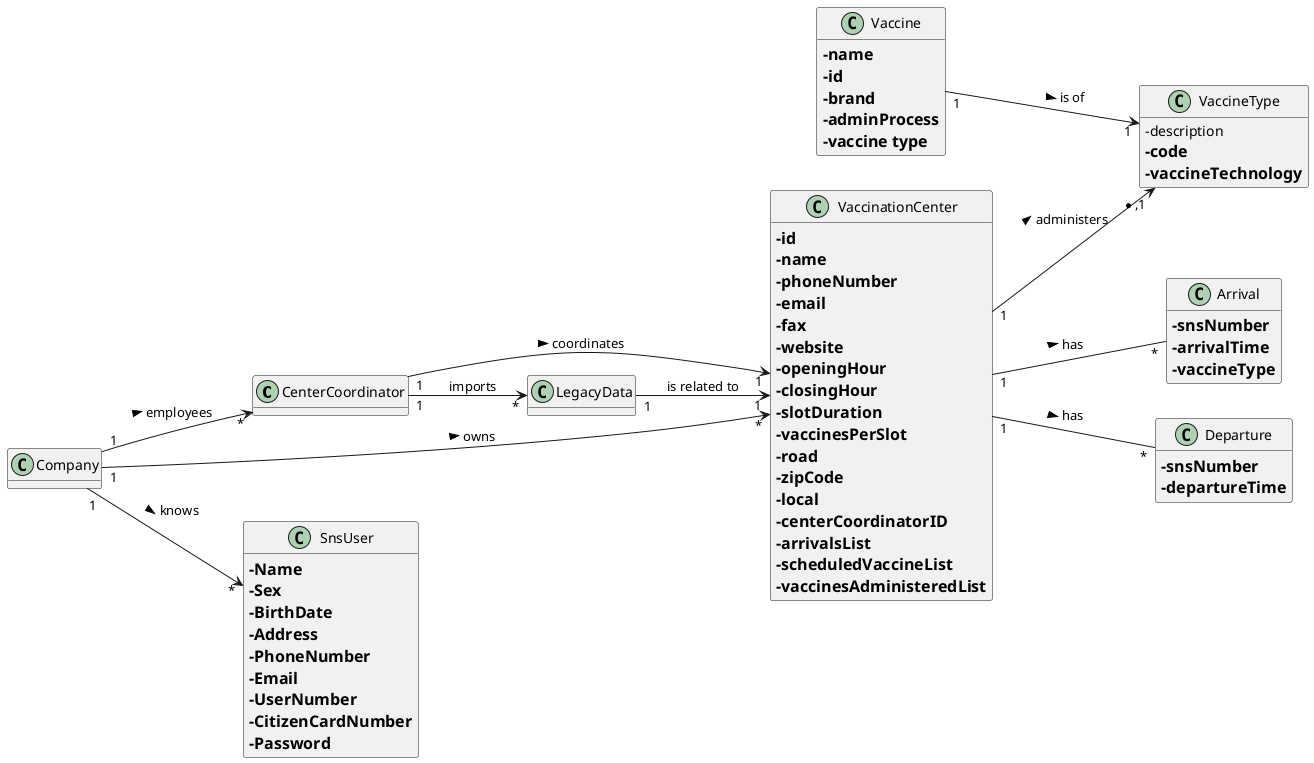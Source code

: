 @startuml

hide methods
left to right direction
skinparam classAttributeIconSize 0


class CenterCoordinator


class VaccinationCenter {
==-id
==-name
==-phoneNumber
==-email
==-fax
==-website
==-openingHour
==-closingHour
==-slotDuration
==-vaccinesPerSlot
==-road
==-zipCode
==-local
==-centerCoordinatorID
==-arrivalsList
==-scheduledVaccineList
==-vaccinesAdministeredList
}

class SnsUser {
==-Name
==-Sex
==-BirthDate
==-Address
==-PhoneNumber
==-Email
==-UserNumber
==-CitizenCardNumber
==-Password
}


class VaccineType{
-description
==-code
==-vaccineTechnology
}

class Vaccine {
==-name
==-id
==-brand
==-adminProcess
==-vaccine type
}

class Arrival {
==-snsNumber
==-arrivalTime
==-vaccineType
}

class Departure {
==-snsNumber
==-departureTime
}


VaccinationCenter "1" -- "*" Arrival : has >
VaccinationCenter "1" -- "*" Departure : has >
CenterCoordinator "1" --> "*" LegacyData: imports
LegacyData "1" --> "1" VaccinationCenter: is related to
CenterCoordinator "1" --> "1" VaccinationCenter : coordinates >
VaccinationCenter "1" --> "*,1" VaccineType: administers >
Vaccine "1" --> "1" VaccineType : is of >
Company "1" --> "*" VaccinationCenter : owns >
Company "1" --> "*" CenterCoordinator : employees >
Company "1" --> "*" SnsUser : knows >


@enduml